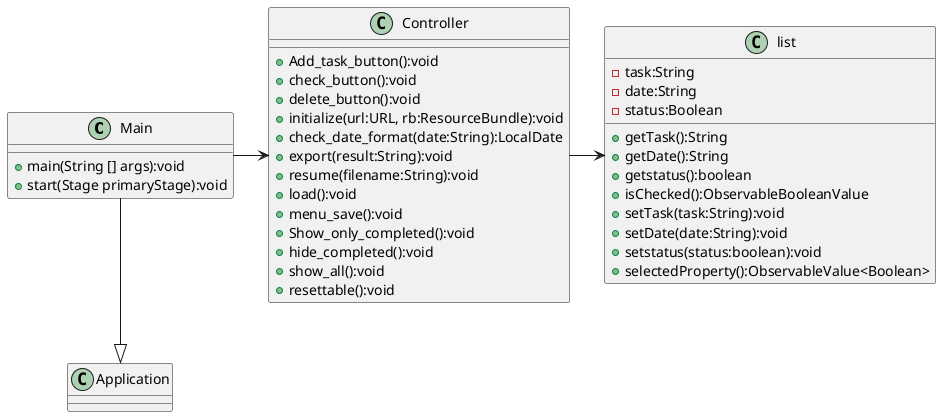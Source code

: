 @startuml

class Main {
  +main(String [] args):void
  +start(Stage primaryStage):void
}

class Application {
}

class list {
  -task:String
  -date:String
  -status:Boolean
  +getTask():String
  +getDate():String
  +getstatus():boolean
  +isChecked():ObservableBooleanValue
  +setTask(task:String):void
  +setDate(date:String):void
  +setstatus(status:boolean):void
  +selectedProperty():ObservableValue<Boolean>

}

class Controller {
  +Add_task_button():void
  +check_button():void
  +delete_button():void
  +initialize(url:URL, rb:ResourceBundle):void
  +check_date_format(date:String):LocalDate
  +export(result:String):void
  +resume(filename:String):void
  +load():void
  +menu_save():void
  +Show_only_completed():void
  +hide_completed():void
  +show_all():void
  +resettable():void
}
Main--|>Application
Main->Controller
Controller->list
@enduml